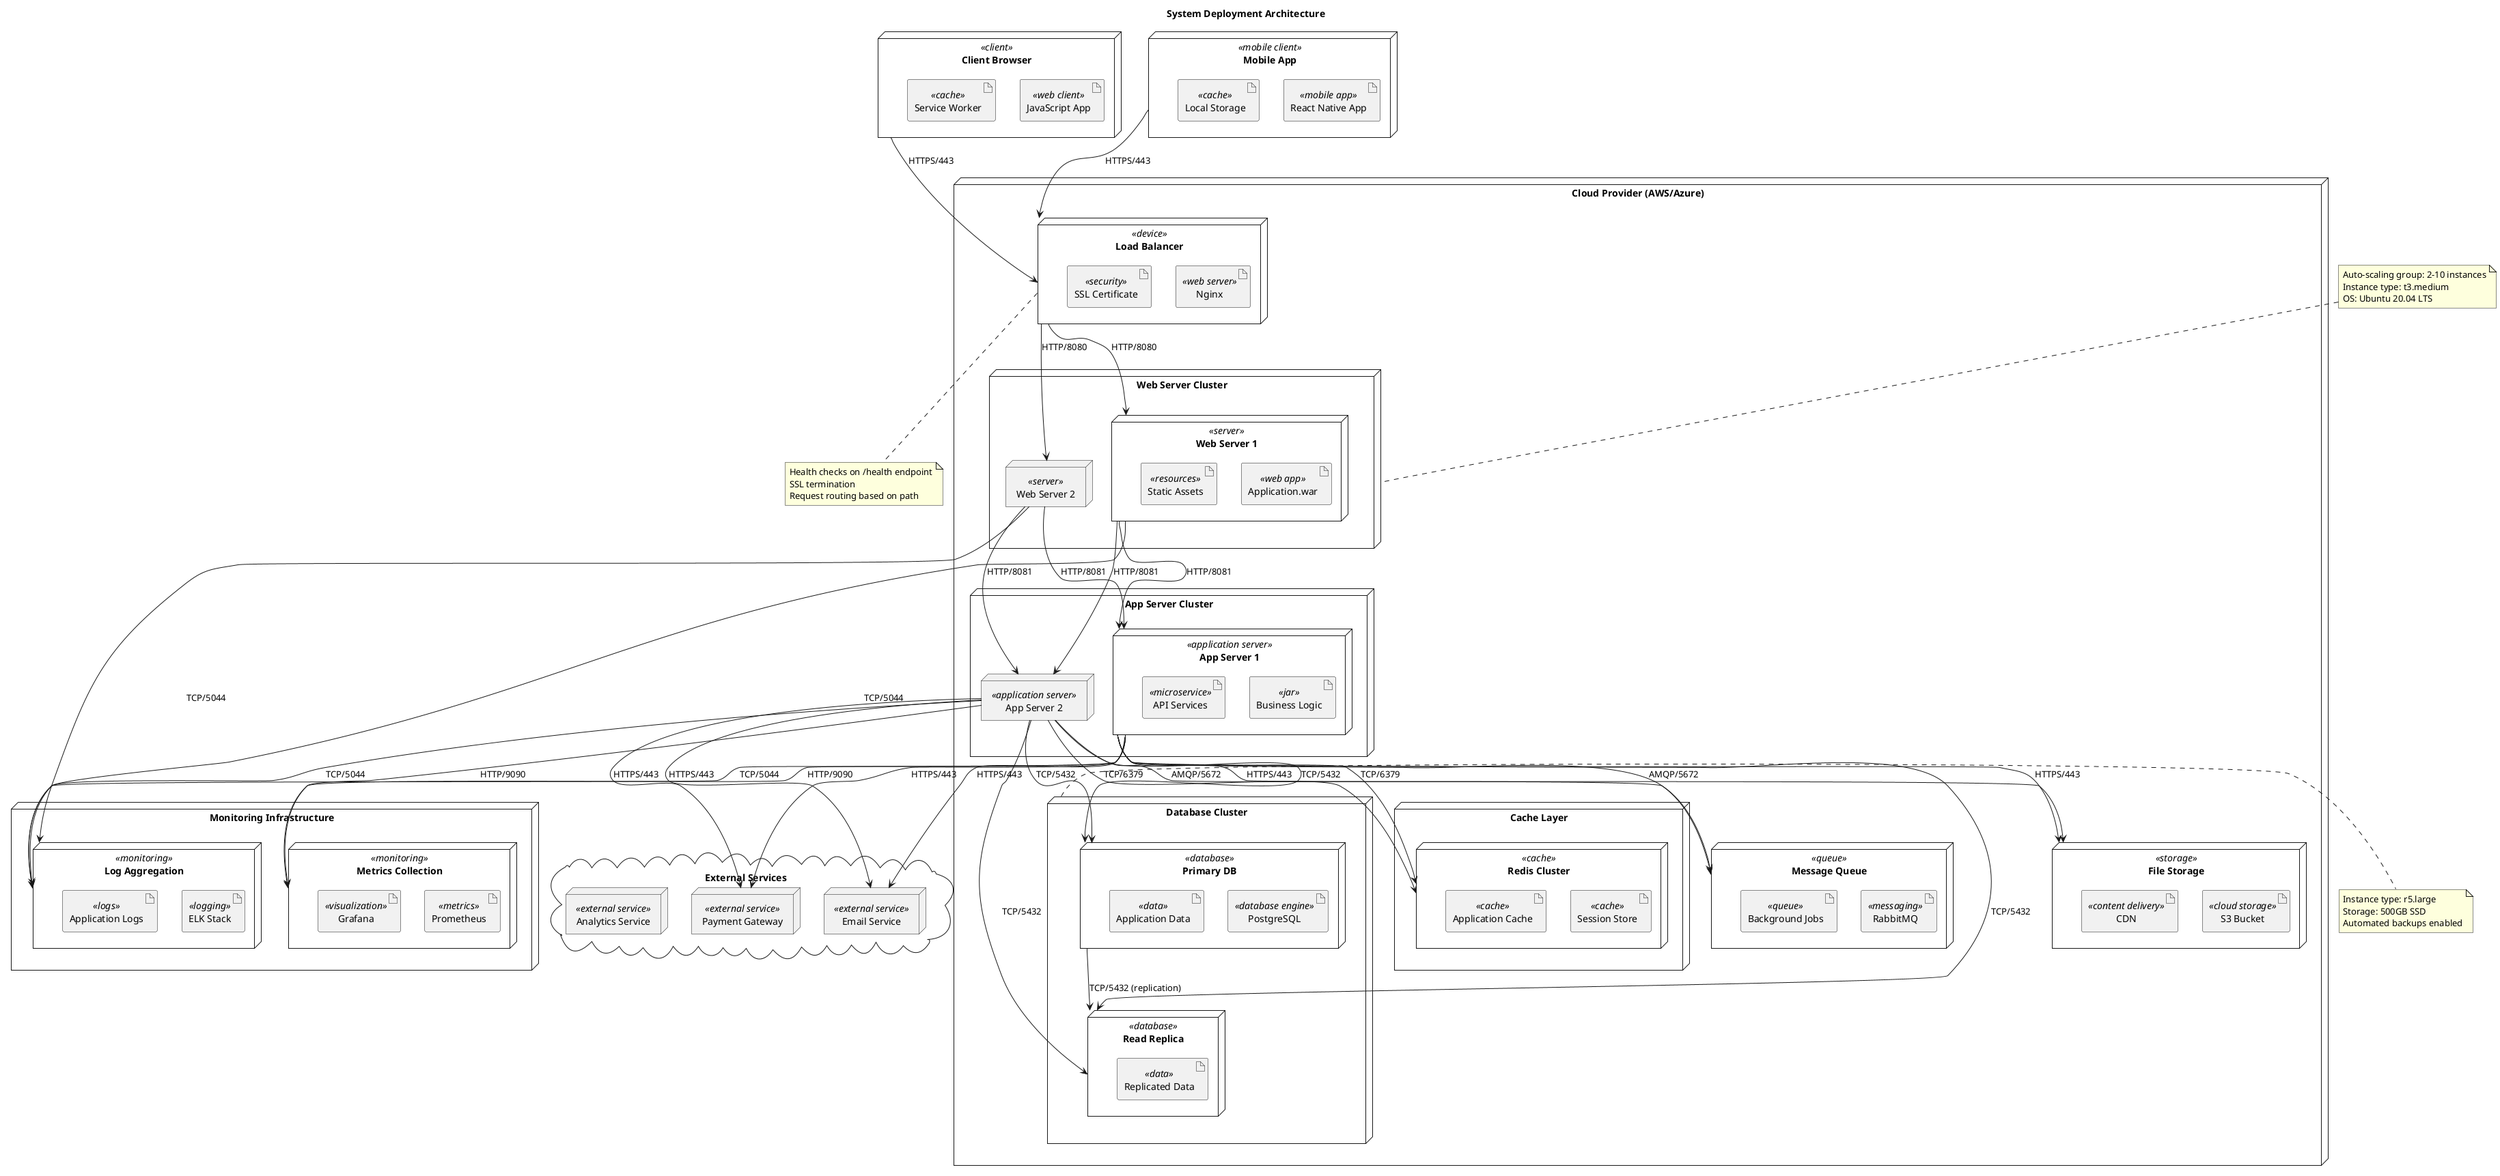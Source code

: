 @startuml Deployment Diagram Template
title System Deployment Architecture

' Cloud Environment
node "Cloud Provider (AWS/Azure)" {
  
  ' Load Balancer
  node "Load Balancer" <<device>> {
    artifact "Nginx" <<web server>>
    artifact "SSL Certificate" <<security>>
  }
  
  ' Web Server Cluster
  node "Web Server Cluster" {
    node "Web Server 1" <<server>> {
      artifact "Application.war" <<web app>>
      artifact "Static Assets" <<resources>>
    }
    
    node "Web Server 2" <<server>> {
      artifact "Application.war" <<web app>>
      artifact "Static Assets" <<resources>>
    }
  }
  
  ' Application Server Cluster
  node "App Server Cluster" {
    node "App Server 1" <<application server>> {
      artifact "Business Logic" <<jar>>
      artifact "API Services" <<microservice>>
    }
    
    node "App Server 2" <<application server>> {
      artifact "Business Logic" <<jar>>
      artifact "API Services" <<microservice>>
    }
  }
  
  ' Database Cluster
  node "Database Cluster" {
    node "Primary DB" <<database>> {
      artifact "PostgreSQL" <<database engine>>
      artifact "Application Data" <<data>>
    }
    
    node "Read Replica" <<database>> {
      artifact "PostgreSQL" <<database engine>>
      artifact "Replicated Data" <<data>>
    }
  }
  
  ' Cache Layer
  node "Cache Layer" {
    node "Redis Cluster" <<cache>> {
      artifact "Session Store" <<cache>>
      artifact "Application Cache" <<cache>>
    }
  }
  
  ' Message Queue
  node "Message Queue" <<queue>> {
    artifact "RabbitMQ" <<messaging>>
    artifact "Background Jobs" <<queue>>
  }
  
  ' File Storage
  node "File Storage" <<storage>> {
    artifact "S3 Bucket" <<cloud storage>>
    artifact "CDN" <<content delivery>>
  }
}

' External Services
cloud "External Services" {
  node "Payment Gateway" <<external service>>
  node "Email Service" <<external service>>
  node "Analytics Service" <<external service>>
}

' Client Devices
node "Client Browser" <<client>> {
  artifact "JavaScript App" <<web client>>
  artifact "Service Worker" <<cache>>
}

node "Mobile App" <<mobile client>> {
  artifact "React Native App" <<mobile app>>
  artifact "Local Storage" <<cache>>
}

' Monitoring & Logging
node "Monitoring Infrastructure" {
  node "Log Aggregation" <<monitoring>> {
    artifact "ELK Stack" <<logging>>
    artifact "Application Logs" <<logs>>
  }
  
  node "Metrics Collection" <<monitoring>> {
    artifact "Prometheus" <<metrics>>
    artifact "Grafana" <<visualization>>
  }
}

' Network Connections
"Client Browser" --> "Load Balancer" : HTTPS/443
"Mobile App" --> "Load Balancer" : HTTPS/443

"Load Balancer" --> "Web Server 1" : HTTP/8080
"Load Balancer" --> "Web Server 2" : HTTP/8080

"Web Server 1" --> "App Server 1" : HTTP/8081
"Web Server 1" --> "App Server 2" : HTTP/8081
"Web Server 2" --> "App Server 1" : HTTP/8081
"Web Server 2" --> "App Server 2" : HTTP/8081

"App Server 1" --> "Primary DB" : TCP/5432
"App Server 2" --> "Primary DB" : TCP/5432
"App Server 1" --> "Read Replica" : TCP/5432
"App Server 2" --> "Read Replica" : TCP/5432

"Primary DB" --> "Read Replica" : TCP/5432 (replication)

"App Server 1" --> "Redis Cluster" : TCP/6379
"App Server 2" --> "Redis Cluster" : TCP/6379

"App Server 1" --> "Message Queue" : AMQP/5672
"App Server 2" --> "Message Queue" : AMQP/5672

"App Server 1" --> "File Storage" : HTTPS/443
"App Server 2" --> "File Storage" : HTTPS/443

"App Server 1" --> "Payment Gateway" : HTTPS/443
"App Server 2" --> "Payment Gateway" : HTTPS/443
"App Server 1" --> "Email Service" : HTTPS/443
"App Server 2" --> "Email Service" : HTTPS/443

"Web Server 1" --> "Log Aggregation" : TCP/5044
"Web Server 2" --> "Log Aggregation" : TCP/5044
"App Server 1" --> "Log Aggregation" : TCP/5044
"App Server 2" --> "Log Aggregation" : TCP/5044

"App Server 1" --> "Metrics Collection" : HTTP/9090
"App Server 2" --> "Metrics Collection" : HTTP/9090

' Deployment specifications
note top of "Web Server Cluster"
  Auto-scaling group: 2-10 instances
  Instance type: t3.medium
  OS: Ubuntu 20.04 LTS
end note

note right of "Database Cluster"
  Instance type: r5.large
  Storage: 500GB SSD
  Automated backups enabled
end note

note bottom of "Load Balancer"
  Health checks on /health endpoint
  SSL termination
  Request routing based on path
end note

@enduml